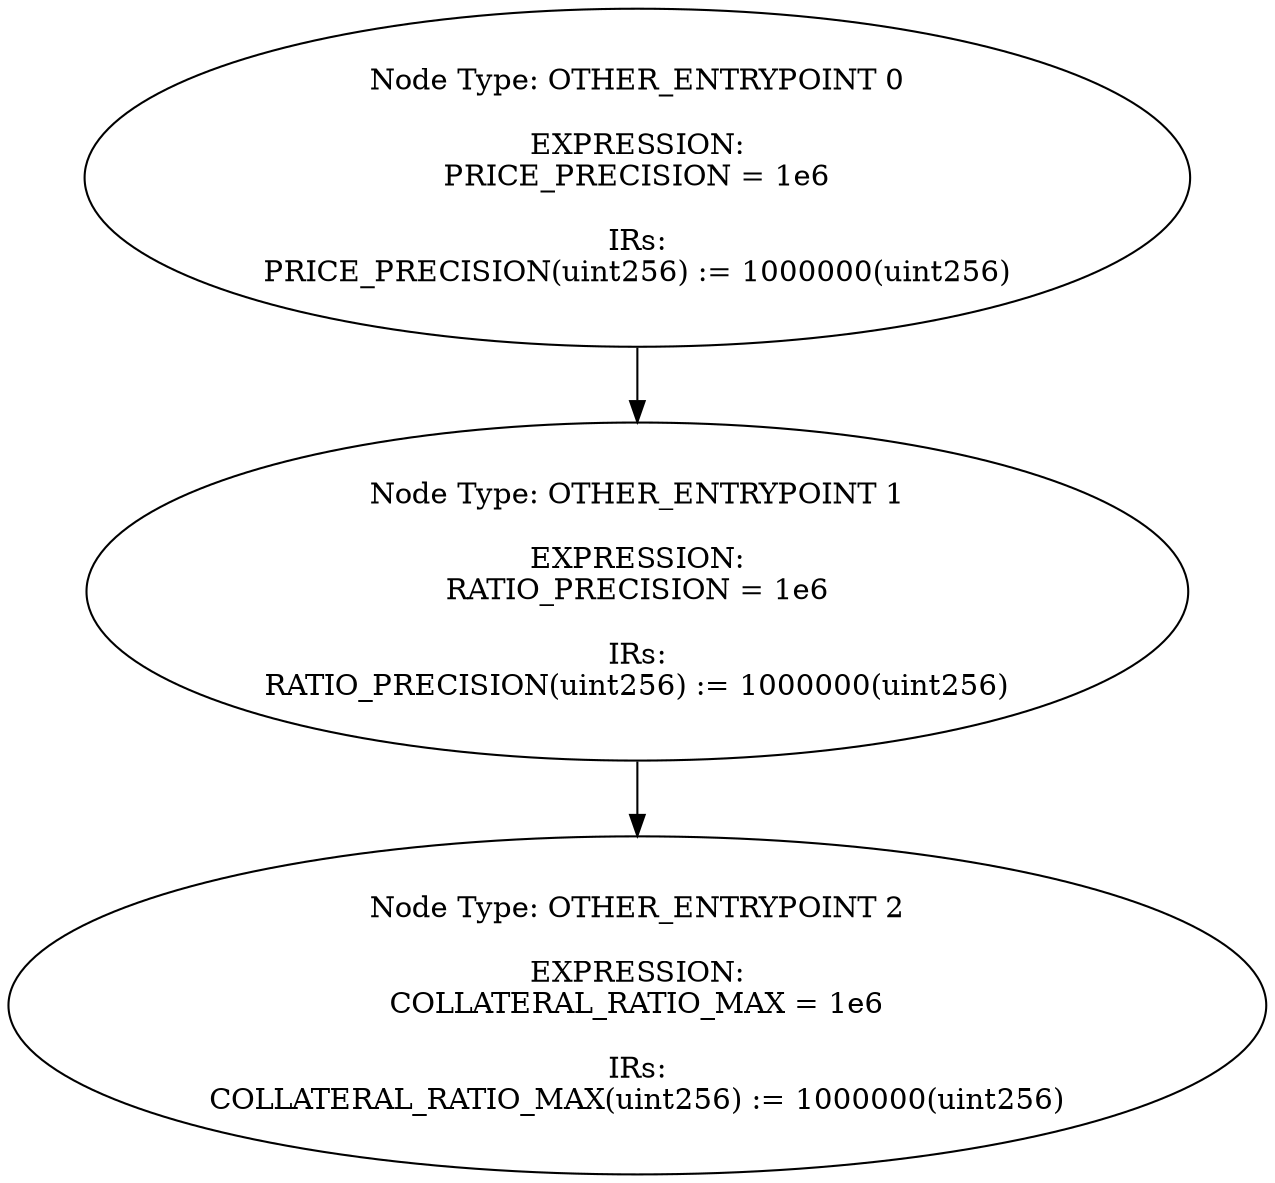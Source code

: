 digraph{
0[label="Node Type: OTHER_ENTRYPOINT 0

EXPRESSION:
PRICE_PRECISION = 1e6

IRs:
PRICE_PRECISION(uint256) := 1000000(uint256)"];
0->1;
1[label="Node Type: OTHER_ENTRYPOINT 1

EXPRESSION:
RATIO_PRECISION = 1e6

IRs:
RATIO_PRECISION(uint256) := 1000000(uint256)"];
1->2;
2[label="Node Type: OTHER_ENTRYPOINT 2

EXPRESSION:
COLLATERAL_RATIO_MAX = 1e6

IRs:
COLLATERAL_RATIO_MAX(uint256) := 1000000(uint256)"];
}

